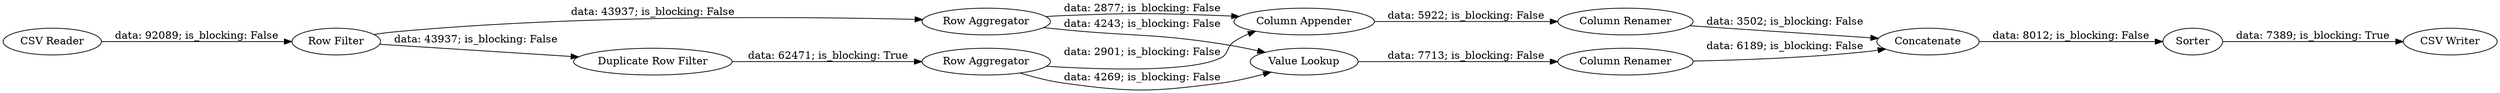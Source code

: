 digraph {
	"8097597535376120198_11" [label=Sorter]
	"8097597535376120198_9" [label="Column Renamer"]
	"8097597535376120198_2" [label="Row Filter"]
	"8097597535376120198_7" [label="Value Lookup"]
	"8097597535376120198_4" [label="Duplicate Row Filter"]
	"8097597535376120198_3" [label="Row Aggregator"]
	"8097597535376120198_6" [label="Column Appender"]
	"8097597535376120198_1" [label="CSV Reader"]
	"8097597535376120198_5" [label="Row Aggregator"]
	"8097597535376120198_12" [label="CSV Writer"]
	"8097597535376120198_10" [label=Concatenate]
	"8097597535376120198_8" [label="Column Renamer"]
	"8097597535376120198_1" -> "8097597535376120198_2" [label="data: 92089; is_blocking: False"]
	"8097597535376120198_6" -> "8097597535376120198_9" [label="data: 5922; is_blocking: False"]
	"8097597535376120198_10" -> "8097597535376120198_11" [label="data: 8012; is_blocking: False"]
	"8097597535376120198_3" -> "8097597535376120198_7" [label="data: 4243; is_blocking: False"]
	"8097597535376120198_3" -> "8097597535376120198_6" [label="data: 2877; is_blocking: False"]
	"8097597535376120198_2" -> "8097597535376120198_4" [label="data: 43937; is_blocking: False"]
	"8097597535376120198_2" -> "8097597535376120198_3" [label="data: 43937; is_blocking: False"]
	"8097597535376120198_7" -> "8097597535376120198_8" [label="data: 7713; is_blocking: False"]
	"8097597535376120198_11" -> "8097597535376120198_12" [label="data: 7389; is_blocking: True"]
	"8097597535376120198_5" -> "8097597535376120198_6" [label="data: 2901; is_blocking: False"]
	"8097597535376120198_8" -> "8097597535376120198_10" [label="data: 6189; is_blocking: False"]
	"8097597535376120198_9" -> "8097597535376120198_10" [label="data: 3502; is_blocking: False"]
	"8097597535376120198_4" -> "8097597535376120198_5" [label="data: 62471; is_blocking: True"]
	"8097597535376120198_5" -> "8097597535376120198_7" [label="data: 4269; is_blocking: False"]
	rankdir=LR
}
